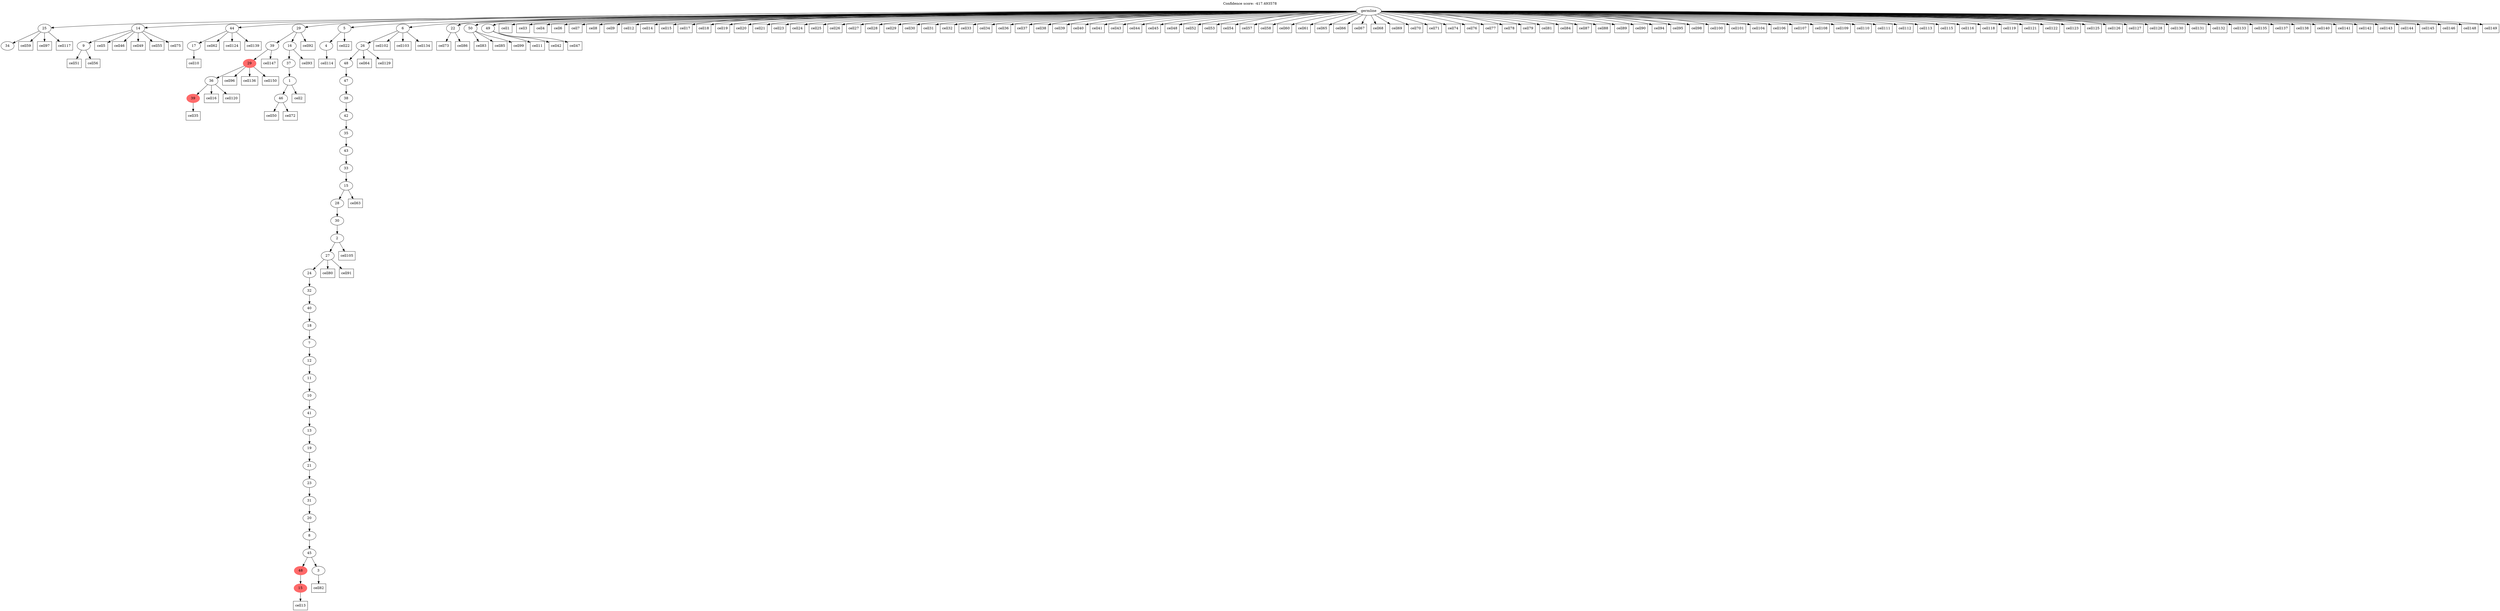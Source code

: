 digraph g {
	"52" -> "53";
	"53" [label="34"];
	"50" -> "51";
	"51" [label="9"];
	"48" -> "49";
	"49" [label="17"];
	"46" -> "47";
	"47" [color=indianred1, style=filled, label="39"];
	"45" -> "46";
	"46" [label="36"];
	"44" -> "45";
	"45" [color=indianred1, style=filled, label="29"];
	"42" -> "43";
	"43" [label="46"];
	"41" -> "42";
	"42" [label="1"];
	"40" -> "41";
	"41" [label="37"];
	"39" -> "40";
	"40" [label="16"];
	"39" -> "44";
	"44" [label="39"];
	"35" -> "36";
	"36" [label="4"];
	"33" -> "34";
	"34" [color=indianred1, style=filled, label="15"];
	"31" -> "32";
	"32" [label="3"];
	"31" -> "33";
	"33" [color=indianred1, style=filled, label="48"];
	"30" -> "31";
	"31" [label="45"];
	"29" -> "30";
	"30" [label="8"];
	"28" -> "29";
	"29" [label="20"];
	"27" -> "28";
	"28" [label="31"];
	"26" -> "27";
	"27" [label="23"];
	"25" -> "26";
	"26" [label="21"];
	"24" -> "25";
	"25" [label="19"];
	"23" -> "24";
	"24" [label="13"];
	"22" -> "23";
	"23" [label="41"];
	"21" -> "22";
	"22" [label="10"];
	"20" -> "21";
	"21" [label="11"];
	"19" -> "20";
	"20" [label="12"];
	"18" -> "19";
	"19" [label="7"];
	"17" -> "18";
	"18" [label="18"];
	"16" -> "17";
	"17" [label="40"];
	"15" -> "16";
	"16" [label="32"];
	"14" -> "15";
	"15" [label="24"];
	"13" -> "14";
	"14" [label="27"];
	"12" -> "13";
	"13" [label="2"];
	"11" -> "12";
	"12" [label="30"];
	"10" -> "11";
	"11" [label="28"];
	"9" -> "10";
	"10" [label="15"];
	"8" -> "9";
	"9" [label="33"];
	"7" -> "8";
	"8" [label="43"];
	"6" -> "7";
	"7" [label="35"];
	"5" -> "6";
	"6" [label="42"];
	"4" -> "5";
	"5" [label="38"];
	"3" -> "4";
	"4" [label="47"];
	"2" -> "3";
	"3" [label="48"];
	"1" -> "2";
	"2" [label="26"];
	"0" -> "1";
	"1" [label="6"];
	"0" -> "35";
	"35" [label="5"];
	"0" -> "37";
	"37" [label="22"];
	"0" -> "38";
	"38" [label="50"];
	"0" -> "39";
	"39" [label="29"];
	"0" -> "48";
	"48" [label="44"];
	"0" -> "50";
	"50" [label="14"];
	"0" -> "52";
	"52" [label="25"];
	"0" -> "54";
	"54" [label="49"];
	"0" [label="germline"];
	"0" -> "cell1";
	"cell1" [shape=box];
	"42" -> "cell2";
	"cell2" [shape=box];
	"0" -> "cell3";
	"cell3" [shape=box];
	"0" -> "cell4";
	"cell4" [shape=box];
	"50" -> "cell5";
	"cell5" [shape=box];
	"0" -> "cell6";
	"cell6" [shape=box];
	"0" -> "cell7";
	"cell7" [shape=box];
	"0" -> "cell8";
	"cell8" [shape=box];
	"0" -> "cell9";
	"cell9" [shape=box];
	"49" -> "cell10";
	"cell10" [shape=box];
	"54" -> "cell11";
	"cell11" [shape=box];
	"0" -> "cell12";
	"cell12" [shape=box];
	"34" -> "cell13";
	"cell13" [shape=box];
	"0" -> "cell14";
	"cell14" [shape=box];
	"0" -> "cell15";
	"cell15" [shape=box];
	"46" -> "cell16";
	"cell16" [shape=box];
	"0" -> "cell17";
	"cell17" [shape=box];
	"0" -> "cell18";
	"cell18" [shape=box];
	"0" -> "cell19";
	"cell19" [shape=box];
	"0" -> "cell20";
	"cell20" [shape=box];
	"0" -> "cell21";
	"cell21" [shape=box];
	"35" -> "cell22";
	"cell22" [shape=box];
	"0" -> "cell23";
	"cell23" [shape=box];
	"0" -> "cell24";
	"cell24" [shape=box];
	"0" -> "cell25";
	"cell25" [shape=box];
	"0" -> "cell26";
	"cell26" [shape=box];
	"0" -> "cell27";
	"cell27" [shape=box];
	"0" -> "cell28";
	"cell28" [shape=box];
	"0" -> "cell29";
	"cell29" [shape=box];
	"0" -> "cell30";
	"cell30" [shape=box];
	"0" -> "cell31";
	"cell31" [shape=box];
	"0" -> "cell32";
	"cell32" [shape=box];
	"0" -> "cell33";
	"cell33" [shape=box];
	"0" -> "cell34";
	"cell34" [shape=box];
	"47" -> "cell35";
	"cell35" [shape=box];
	"0" -> "cell36";
	"cell36" [shape=box];
	"0" -> "cell37";
	"cell37" [shape=box];
	"0" -> "cell38";
	"cell38" [shape=box];
	"0" -> "cell39";
	"cell39" [shape=box];
	"0" -> "cell40";
	"cell40" [shape=box];
	"0" -> "cell41";
	"cell41" [shape=box];
	"54" -> "cell42";
	"cell42" [shape=box];
	"0" -> "cell43";
	"cell43" [shape=box];
	"0" -> "cell44";
	"cell44" [shape=box];
	"0" -> "cell45";
	"cell45" [shape=box];
	"50" -> "cell46";
	"cell46" [shape=box];
	"54" -> "cell47";
	"cell47" [shape=box];
	"0" -> "cell48";
	"cell48" [shape=box];
	"50" -> "cell49";
	"cell49" [shape=box];
	"43" -> "cell50";
	"cell50" [shape=box];
	"51" -> "cell51";
	"cell51" [shape=box];
	"0" -> "cell52";
	"cell52" [shape=box];
	"0" -> "cell53";
	"cell53" [shape=box];
	"0" -> "cell54";
	"cell54" [shape=box];
	"50" -> "cell55";
	"cell55" [shape=box];
	"51" -> "cell56";
	"cell56" [shape=box];
	"0" -> "cell57";
	"cell57" [shape=box];
	"0" -> "cell58";
	"cell58" [shape=box];
	"52" -> "cell59";
	"cell59" [shape=box];
	"0" -> "cell60";
	"cell60" [shape=box];
	"0" -> "cell61";
	"cell61" [shape=box];
	"48" -> "cell62";
	"cell62" [shape=box];
	"10" -> "cell63";
	"cell63" [shape=box];
	"2" -> "cell64";
	"cell64" [shape=box];
	"0" -> "cell65";
	"cell65" [shape=box];
	"0" -> "cell66";
	"cell66" [shape=box];
	"0" -> "cell67";
	"cell67" [shape=box];
	"0" -> "cell68";
	"cell68" [shape=box];
	"0" -> "cell69";
	"cell69" [shape=box];
	"0" -> "cell70";
	"cell70" [shape=box];
	"0" -> "cell71";
	"cell71" [shape=box];
	"43" -> "cell72";
	"cell72" [shape=box];
	"37" -> "cell73";
	"cell73" [shape=box];
	"0" -> "cell74";
	"cell74" [shape=box];
	"50" -> "cell75";
	"cell75" [shape=box];
	"0" -> "cell76";
	"cell76" [shape=box];
	"0" -> "cell77";
	"cell77" [shape=box];
	"0" -> "cell78";
	"cell78" [shape=box];
	"0" -> "cell79";
	"cell79" [shape=box];
	"14" -> "cell80";
	"cell80" [shape=box];
	"0" -> "cell81";
	"cell81" [shape=box];
	"32" -> "cell82";
	"cell82" [shape=box];
	"38" -> "cell83";
	"cell83" [shape=box];
	"0" -> "cell84";
	"cell84" [shape=box];
	"38" -> "cell85";
	"cell85" [shape=box];
	"37" -> "cell86";
	"cell86" [shape=box];
	"0" -> "cell87";
	"cell87" [shape=box];
	"0" -> "cell88";
	"cell88" [shape=box];
	"0" -> "cell89";
	"cell89" [shape=box];
	"0" -> "cell90";
	"cell90" [shape=box];
	"14" -> "cell91";
	"cell91" [shape=box];
	"39" -> "cell92";
	"cell92" [shape=box];
	"40" -> "cell93";
	"cell93" [shape=box];
	"0" -> "cell94";
	"cell94" [shape=box];
	"0" -> "cell95";
	"cell95" [shape=box];
	"45" -> "cell96";
	"cell96" [shape=box];
	"52" -> "cell97";
	"cell97" [shape=box];
	"0" -> "cell98";
	"cell98" [shape=box];
	"38" -> "cell99";
	"cell99" [shape=box];
	"0" -> "cell100";
	"cell100" [shape=box];
	"0" -> "cell101";
	"cell101" [shape=box];
	"1" -> "cell102";
	"cell102" [shape=box];
	"1" -> "cell103";
	"cell103" [shape=box];
	"0" -> "cell104";
	"cell104" [shape=box];
	"13" -> "cell105";
	"cell105" [shape=box];
	"0" -> "cell106";
	"cell106" [shape=box];
	"0" -> "cell107";
	"cell107" [shape=box];
	"0" -> "cell108";
	"cell108" [shape=box];
	"0" -> "cell109";
	"cell109" [shape=box];
	"0" -> "cell110";
	"cell110" [shape=box];
	"0" -> "cell111";
	"cell111" [shape=box];
	"0" -> "cell112";
	"cell112" [shape=box];
	"0" -> "cell113";
	"cell113" [shape=box];
	"36" -> "cell114";
	"cell114" [shape=box];
	"0" -> "cell115";
	"cell115" [shape=box];
	"0" -> "cell116";
	"cell116" [shape=box];
	"52" -> "cell117";
	"cell117" [shape=box];
	"0" -> "cell118";
	"cell118" [shape=box];
	"0" -> "cell119";
	"cell119" [shape=box];
	"46" -> "cell120";
	"cell120" [shape=box];
	"0" -> "cell121";
	"cell121" [shape=box];
	"0" -> "cell122";
	"cell122" [shape=box];
	"0" -> "cell123";
	"cell123" [shape=box];
	"48" -> "cell124";
	"cell124" [shape=box];
	"0" -> "cell125";
	"cell125" [shape=box];
	"0" -> "cell126";
	"cell126" [shape=box];
	"0" -> "cell127";
	"cell127" [shape=box];
	"0" -> "cell128";
	"cell128" [shape=box];
	"2" -> "cell129";
	"cell129" [shape=box];
	"0" -> "cell130";
	"cell130" [shape=box];
	"0" -> "cell131";
	"cell131" [shape=box];
	"0" -> "cell132";
	"cell132" [shape=box];
	"0" -> "cell133";
	"cell133" [shape=box];
	"1" -> "cell134";
	"cell134" [shape=box];
	"0" -> "cell135";
	"cell135" [shape=box];
	"45" -> "cell136";
	"cell136" [shape=box];
	"0" -> "cell137";
	"cell137" [shape=box];
	"0" -> "cell138";
	"cell138" [shape=box];
	"48" -> "cell139";
	"cell139" [shape=box];
	"0" -> "cell140";
	"cell140" [shape=box];
	"0" -> "cell141";
	"cell141" [shape=box];
	"0" -> "cell142";
	"cell142" [shape=box];
	"0" -> "cell143";
	"cell143" [shape=box];
	"0" -> "cell144";
	"cell144" [shape=box];
	"0" -> "cell145";
	"cell145" [shape=box];
	"0" -> "cell146";
	"cell146" [shape=box];
	"44" -> "cell147";
	"cell147" [shape=box];
	"0" -> "cell148";
	"cell148" [shape=box];
	"0" -> "cell149";
	"cell149" [shape=box];
	"45" -> "cell150";
	"cell150" [shape=box];
	labelloc="t";
	label="Confidence score: -417.493578";
}
